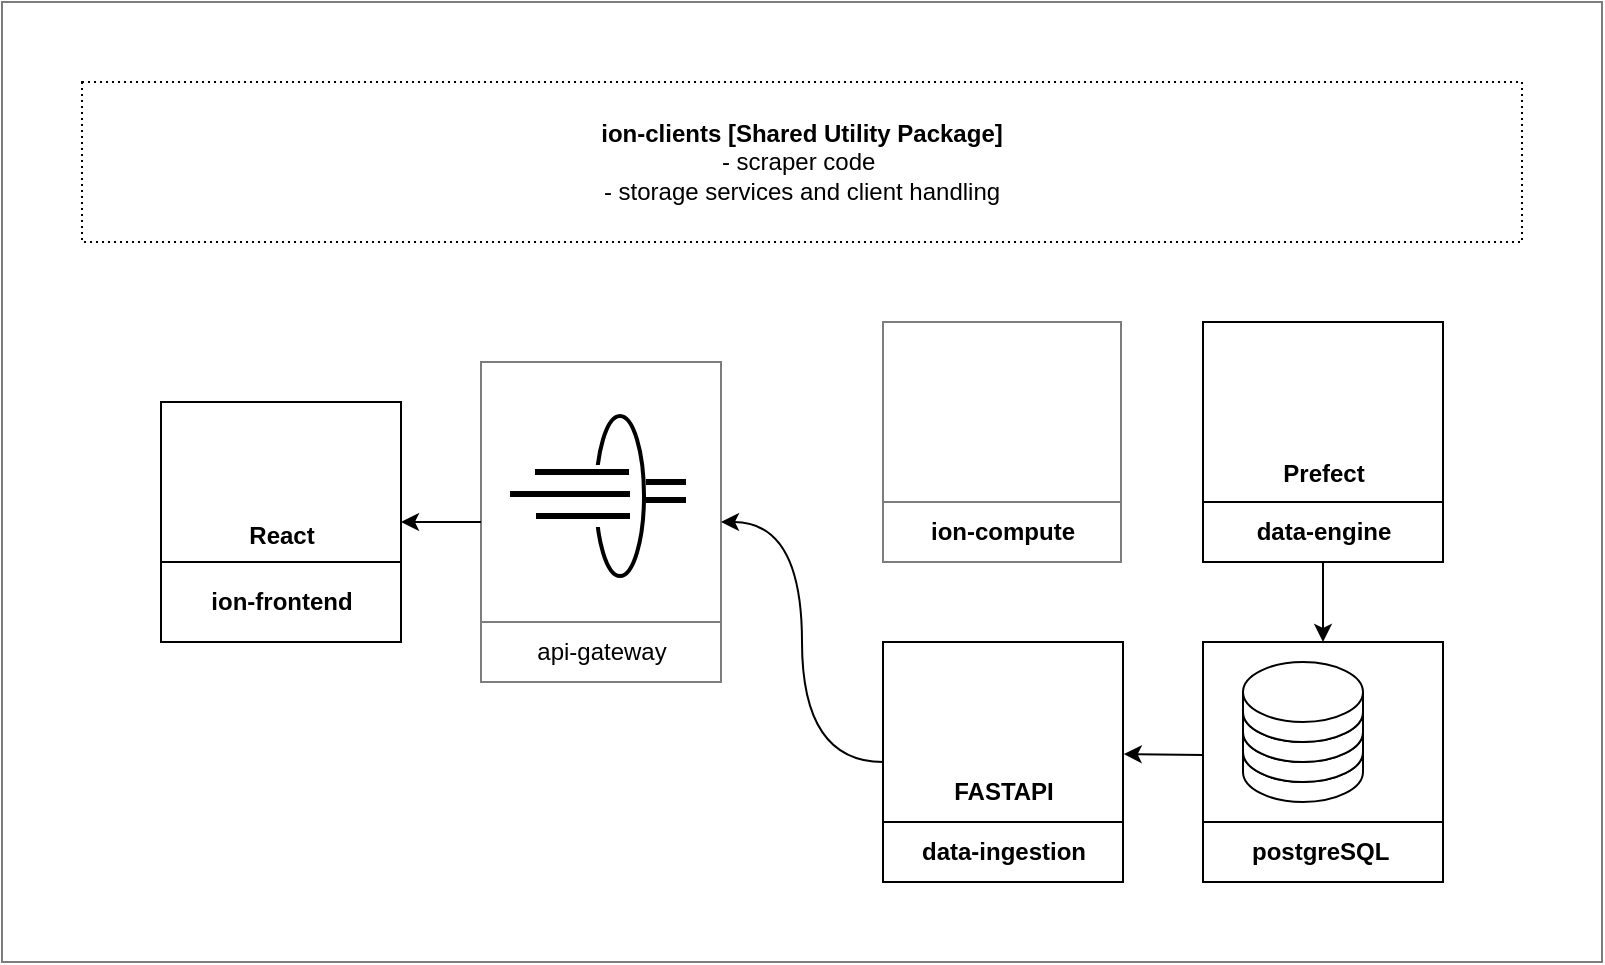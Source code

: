 <mxfile version="20.6.2" type="device"><diagram id="ExhYxQzAcuOy9JHTL2ED" name="Page-1"><mxGraphModel dx="806" dy="974" grid="1" gridSize="10" guides="1" tooltips="1" connect="1" arrows="1" fold="1" page="1" pageScale="1" pageWidth="827" pageHeight="1169" math="0" shadow="0"><root><mxCell id="0"/><mxCell id="1" parent="0"/><mxCell id="SVXWoCBxhuAYc9xkuDlU-72" value="" style="rounded=0;whiteSpace=wrap;html=1;strokeColor=#7D7D7D;strokeWidth=1;" vertex="1" parent="1"><mxGeometry x="840" y="520" width="800" height="480" as="geometry"/></mxCell><mxCell id="vQ2DJIrth9r0bhbWksOf-9" value="&lt;b&gt;ion-clients [Shared Utility Package]&lt;/b&gt;&lt;br&gt;- scraper code&amp;nbsp;&lt;br&gt;- storage services and client handling" style="rounded=0;whiteSpace=wrap;html=1;dashed=1;dashPattern=1 2;" parent="1" vertex="1"><mxGeometry x="880" y="560" width="720" height="80" as="geometry"/></mxCell><mxCell id="vQ2DJIrth9r0bhbWksOf-18" value="" style="rounded=0;whiteSpace=wrap;html=1;fontStyle=1;strokeColor=#7D7D7D;" parent="1" vertex="1"><mxGeometry x="1280.5" y="680" width="119" height="120" as="geometry"/></mxCell><mxCell id="SVXWoCBxhuAYc9xkuDlU-13" value="" style="group" vertex="1" connectable="0" parent="1"><mxGeometry x="1440.5" y="840" width="120" height="120" as="geometry"/></mxCell><mxCell id="SVXWoCBxhuAYc9xkuDlU-5" value="" style="whiteSpace=wrap;html=1;aspect=fixed;strokeColor=#000000;" vertex="1" parent="SVXWoCBxhuAYc9xkuDlU-13"><mxGeometry width="120" height="120" as="geometry"/></mxCell><mxCell id="SVXWoCBxhuAYc9xkuDlU-12" value="" style="rounded=0;whiteSpace=wrap;html=1;strokeColor=#000000;" vertex="1" parent="SVXWoCBxhuAYc9xkuDlU-13"><mxGeometry width="120" height="90" as="geometry"/></mxCell><mxCell id="SVXWoCBxhuAYc9xkuDlU-8" value="" style="shape=cylinder3;whiteSpace=wrap;html=1;boundedLbl=1;backgroundOutline=1;size=15;" vertex="1" parent="SVXWoCBxhuAYc9xkuDlU-13"><mxGeometry x="20" y="40" width="60" height="40" as="geometry"/></mxCell><mxCell id="SVXWoCBxhuAYc9xkuDlU-7" value="" style="shape=cylinder3;whiteSpace=wrap;html=1;boundedLbl=1;backgroundOutline=1;size=15;" vertex="1" parent="SVXWoCBxhuAYc9xkuDlU-13"><mxGeometry x="20" y="30" width="60" height="40" as="geometry"/></mxCell><mxCell id="SVXWoCBxhuAYc9xkuDlU-6" value="" style="shape=cylinder3;whiteSpace=wrap;html=1;boundedLbl=1;backgroundOutline=1;size=15;" vertex="1" parent="SVXWoCBxhuAYc9xkuDlU-13"><mxGeometry x="20" y="20" width="60" height="40" as="geometry"/></mxCell><mxCell id="vQ2DJIrth9r0bhbWksOf-6" value="" style="shape=cylinder3;whiteSpace=wrap;html=1;boundedLbl=1;backgroundOutline=1;size=15;" parent="SVXWoCBxhuAYc9xkuDlU-13" vertex="1"><mxGeometry x="20" y="10" width="60" height="40" as="geometry"/></mxCell><mxCell id="SVXWoCBxhuAYc9xkuDlU-3" value="" style="shape=image;verticalLabelPosition=bottom;labelBackgroundColor=default;verticalAlign=top;aspect=fixed;imageAspect=0;image=https://upload.wikimedia.org/wikipedia/commons/2/29/Postgresql_elephant.svg;" vertex="1" parent="SVXWoCBxhuAYc9xkuDlU-13"><mxGeometry x="56.5" y="35" width="48.46" height="50" as="geometry"/></mxCell><mxCell id="SVXWoCBxhuAYc9xkuDlU-10" value="postgreSQL&amp;nbsp;" style="text;html=1;strokeColor=none;fillColor=none;align=center;verticalAlign=middle;whiteSpace=wrap;rounded=0;fontStyle=1" vertex="1" parent="SVXWoCBxhuAYc9xkuDlU-13"><mxGeometry y="90" width="120" height="30" as="geometry"/></mxCell><mxCell id="SVXWoCBxhuAYc9xkuDlU-69" value="" style="shape=image;verticalLabelPosition=bottom;labelBackgroundColor=default;verticalAlign=top;aspect=fixed;imageAspect=0;image=https://cdn.thenewstack.io/media/2014/04/homepage-docker-logo.png;" vertex="1" parent="SVXWoCBxhuAYc9xkuDlU-13"><mxGeometry x="86.5" y="3" width="30.5" height="25.24" as="geometry"/></mxCell><mxCell id="SVXWoCBxhuAYc9xkuDlU-18" value="" style="group" vertex="1" connectable="0" parent="1"><mxGeometry x="1440.5" y="680" width="120" height="120" as="geometry"/></mxCell><mxCell id="SVXWoCBxhuAYc9xkuDlU-14" value="" style="whiteSpace=wrap;html=1;aspect=fixed;strokeColor=#000000;" vertex="1" parent="SVXWoCBxhuAYc9xkuDlU-18"><mxGeometry width="120" height="120" as="geometry"/></mxCell><mxCell id="SVXWoCBxhuAYc9xkuDlU-1" value="" style="shape=image;verticalLabelPosition=bottom;labelBackgroundColor=default;verticalAlign=top;aspect=fixed;imageAspect=0;image=https://cdn.cookielaw.org/logos/06aed6f4-2a95-4ea3-830f-8a58d00e95f3/a5bbb6a9-9eda-4337-911d-748d3ba8de00/e6a6f399-c126-472d-8dcb-721200063fe9/prefect-logo-gradient-navy.png;clipPath=inset(0% 83.33% 0% 0%);" vertex="1" parent="SVXWoCBxhuAYc9xkuDlU-18"><mxGeometry x="44.44" y="14.09" width="31.11" height="47.91" as="geometry"/></mxCell><mxCell id="SVXWoCBxhuAYc9xkuDlU-16" value="&lt;b&gt;Prefect&lt;/b&gt;" style="text;html=1;strokeColor=none;fillColor=none;align=center;verticalAlign=middle;whiteSpace=wrap;rounded=0;" vertex="1" parent="SVXWoCBxhuAYc9xkuDlU-18"><mxGeometry y="61" width="120" height="30" as="geometry"/></mxCell><mxCell id="SVXWoCBxhuAYc9xkuDlU-17" value="&lt;b&gt;data-engine&lt;/b&gt;" style="rounded=0;whiteSpace=wrap;html=1;strokeColor=#000000;" vertex="1" parent="SVXWoCBxhuAYc9xkuDlU-18"><mxGeometry y="90" width="120" height="30" as="geometry"/></mxCell><mxCell id="SVXWoCBxhuAYc9xkuDlU-67" value="" style="shape=image;verticalLabelPosition=bottom;labelBackgroundColor=default;verticalAlign=top;aspect=fixed;imageAspect=0;image=https://cdn.thenewstack.io/media/2014/04/homepage-docker-logo.png;" vertex="1" parent="SVXWoCBxhuAYc9xkuDlU-18"><mxGeometry x="87.5" y="2" width="30.5" height="25.24" as="geometry"/></mxCell><mxCell id="SVXWoCBxhuAYc9xkuDlU-24" value="" style="group" vertex="1" connectable="0" parent="1"><mxGeometry x="919.5" y="720" width="120" height="120" as="geometry"/></mxCell><mxCell id="SVXWoCBxhuAYc9xkuDlU-20" value="" style="whiteSpace=wrap;html=1;aspect=fixed;strokeColor=#000000;container=0;" vertex="1" parent="SVXWoCBxhuAYc9xkuDlU-24"><mxGeometry width="120" height="120" as="geometry"/></mxCell><mxCell id="SVXWoCBxhuAYc9xkuDlU-22" value="&lt;b&gt;React&lt;/b&gt;" style="text;html=1;strokeColor=none;fillColor=none;align=center;verticalAlign=middle;whiteSpace=wrap;rounded=0;container=0;" vertex="1" parent="SVXWoCBxhuAYc9xkuDlU-24"><mxGeometry y="52" width="120" height="30" as="geometry"/></mxCell><mxCell id="SVXWoCBxhuAYc9xkuDlU-23" value="&lt;b&gt;ion-frontend&lt;/b&gt;" style="rounded=0;whiteSpace=wrap;html=1;strokeColor=#000000;container=0;" vertex="1" parent="SVXWoCBxhuAYc9xkuDlU-24"><mxGeometry y="80" width="120" height="40" as="geometry"/></mxCell><mxCell id="hdRkNQ8Wkv3Grxnh5tuh-3" value="" style="shape=image;verticalLabelPosition=bottom;labelBackgroundColor=default;verticalAlign=top;aspect=fixed;imageAspect=0;image=https://upload.wikimedia.org/wikipedia/commons/thumb/a/a7/React-icon.svg/2300px-React-icon.svg.png;container=0;" parent="SVXWoCBxhuAYc9xkuDlU-24" vertex="1"><mxGeometry x="37" y="14" width="46.02" height="40" as="geometry"/></mxCell><mxCell id="SVXWoCBxhuAYc9xkuDlU-60" value="" style="shape=image;verticalLabelPosition=bottom;labelBackgroundColor=default;verticalAlign=top;aspect=fixed;imageAspect=0;image=https://cdn.thenewstack.io/media/2014/04/homepage-docker-logo.png;" vertex="1" parent="SVXWoCBxhuAYc9xkuDlU-24"><mxGeometry x="86.5" y="3" width="30.5" height="25.24" as="geometry"/></mxCell><mxCell id="SVXWoCBxhuAYc9xkuDlU-31" value="" style="group" vertex="1" connectable="0" parent="1"><mxGeometry x="1280.5" y="840" width="120" height="120" as="geometry"/></mxCell><mxCell id="SVXWoCBxhuAYc9xkuDlU-27" value="" style="whiteSpace=wrap;html=1;aspect=fixed;strokeColor=#000000;container=0;" vertex="1" parent="SVXWoCBxhuAYc9xkuDlU-31"><mxGeometry width="120" height="120" as="geometry"/></mxCell><mxCell id="SVXWoCBxhuAYc9xkuDlU-28" value="&lt;b&gt;FASTAPI&lt;/b&gt;" style="text;html=1;strokeColor=none;fillColor=none;align=center;verticalAlign=middle;whiteSpace=wrap;rounded=0;container=0;" vertex="1" parent="SVXWoCBxhuAYc9xkuDlU-31"><mxGeometry y="60" width="120" height="30" as="geometry"/></mxCell><mxCell id="SVXWoCBxhuAYc9xkuDlU-29" value="&lt;b&gt;data-ingestion&lt;/b&gt;" style="rounded=0;whiteSpace=wrap;html=1;strokeColor=#000000;container=0;" vertex="1" parent="SVXWoCBxhuAYc9xkuDlU-31"><mxGeometry y="90" width="120" height="30" as="geometry"/></mxCell><mxCell id="SVXWoCBxhuAYc9xkuDlU-25" value="" style="shape=image;verticalLabelPosition=bottom;labelBackgroundColor=default;verticalAlign=top;aspect=fixed;imageAspect=0;image=https://pbs.twimg.com/profile_images/1417542931209199621/fWMEIB5j_400x400.jpg;" vertex="1" parent="SVXWoCBxhuAYc9xkuDlU-31"><mxGeometry x="35" y="10" width="50" height="50" as="geometry"/></mxCell><mxCell id="SVXWoCBxhuAYc9xkuDlU-68" value="" style="shape=image;verticalLabelPosition=bottom;labelBackgroundColor=default;verticalAlign=top;aspect=fixed;imageAspect=0;image=https://cdn.thenewstack.io/media/2014/04/homepage-docker-logo.png;" vertex="1" parent="SVXWoCBxhuAYc9xkuDlU-31"><mxGeometry x="86.5" y="3" width="30.5" height="25.24" as="geometry"/></mxCell><mxCell id="SVXWoCBxhuAYc9xkuDlU-35" style="edgeStyle=orthogonalEdgeStyle;rounded=0;orthogonalLoop=1;jettySize=auto;html=1;exitX=0.5;exitY=1;exitDx=0;exitDy=0;entryX=0.5;entryY=0;entryDx=0;entryDy=0;" edge="1" parent="1" source="SVXWoCBxhuAYc9xkuDlU-17" target="SVXWoCBxhuAYc9xkuDlU-12"><mxGeometry relative="1" as="geometry"/></mxCell><mxCell id="SVXWoCBxhuAYc9xkuDlU-37" value="" style="endArrow=classic;html=1;rounded=0;exitX=0;exitY=0.628;exitDx=0;exitDy=0;entryX=1.003;entryY=0.467;entryDx=0;entryDy=0;entryPerimeter=0;exitPerimeter=0;" edge="1" parent="1" source="SVXWoCBxhuAYc9xkuDlU-12" target="SVXWoCBxhuAYc9xkuDlU-27"><mxGeometry width="50" height="50" relative="1" as="geometry"><mxPoint x="1310.5" y="870" as="sourcePoint"/><mxPoint x="1360.5" y="820" as="targetPoint"/></mxGeometry></mxCell><mxCell id="SVXWoCBxhuAYc9xkuDlU-50" value="" style="group" vertex="1" connectable="0" parent="1"><mxGeometry x="1079.5" y="700" width="120" height="160" as="geometry"/></mxCell><mxCell id="SVXWoCBxhuAYc9xkuDlU-38" value="" style="rounded=0;whiteSpace=wrap;html=1;strokeColor=#7D7D7D;" vertex="1" parent="SVXWoCBxhuAYc9xkuDlU-50"><mxGeometry width="120" height="160" as="geometry"/></mxCell><mxCell id="SVXWoCBxhuAYc9xkuDlU-47" value="" style="group" vertex="1" connectable="0" parent="SVXWoCBxhuAYc9xkuDlU-50"><mxGeometry x="14.5" y="27" width="88" height="80" as="geometry"/></mxCell><mxCell id="SVXWoCBxhuAYc9xkuDlU-39" value="" style="ellipse;whiteSpace=wrap;html=1;strokeColor=#000000;strokeWidth=2;" vertex="1" parent="SVXWoCBxhuAYc9xkuDlU-47"><mxGeometry x="43" width="24" height="80" as="geometry"/></mxCell><mxCell id="SVXWoCBxhuAYc9xkuDlU-41" value="" style="rounded=0;whiteSpace=wrap;html=1;strokeColor=#FFFFFF;" vertex="1" parent="SVXWoCBxhuAYc9xkuDlU-47"><mxGeometry x="41" y="25" width="10" height="30" as="geometry"/></mxCell><mxCell id="SVXWoCBxhuAYc9xkuDlU-42" value="" style="endArrow=none;html=1;strokeWidth=3;curved=1;" edge="1" parent="SVXWoCBxhuAYc9xkuDlU-47"><mxGeometry width="50" height="50" relative="1" as="geometry"><mxPoint x="12.5" y="28" as="sourcePoint"/><mxPoint x="59.5" y="28" as="targetPoint"/></mxGeometry></mxCell><mxCell id="SVXWoCBxhuAYc9xkuDlU-43" value="" style="endArrow=none;html=1;strokeWidth=3;curved=1;" edge="1" parent="SVXWoCBxhuAYc9xkuDlU-47"><mxGeometry width="50" height="50" relative="1" as="geometry"><mxPoint y="39" as="sourcePoint"/><mxPoint x="60" y="39" as="targetPoint"/></mxGeometry></mxCell><mxCell id="SVXWoCBxhuAYc9xkuDlU-44" value="" style="endArrow=none;html=1;strokeWidth=3;curved=1;" edge="1" parent="SVXWoCBxhuAYc9xkuDlU-47"><mxGeometry width="50" height="50" relative="1" as="geometry"><mxPoint x="13" y="50" as="sourcePoint"/><mxPoint x="60" y="50" as="targetPoint"/></mxGeometry></mxCell><mxCell id="SVXWoCBxhuAYc9xkuDlU-45" value="" style="endArrow=none;html=1;strokeWidth=3;curved=1;" edge="1" parent="SVXWoCBxhuAYc9xkuDlU-47"><mxGeometry width="50" height="50" relative="1" as="geometry"><mxPoint x="68" y="33" as="sourcePoint"/><mxPoint x="88" y="33" as="targetPoint"/></mxGeometry></mxCell><mxCell id="SVXWoCBxhuAYc9xkuDlU-46" value="" style="endArrow=none;html=1;strokeWidth=3;curved=1;" edge="1" parent="SVXWoCBxhuAYc9xkuDlU-47"><mxGeometry width="50" height="50" relative="1" as="geometry"><mxPoint x="68" y="42" as="sourcePoint"/><mxPoint x="88" y="42" as="targetPoint"/></mxGeometry></mxCell><mxCell id="SVXWoCBxhuAYc9xkuDlU-48" value="api-gateway" style="rounded=0;whiteSpace=wrap;html=1;strokeColor=#7D7D7D;strokeWidth=1;" vertex="1" parent="SVXWoCBxhuAYc9xkuDlU-50"><mxGeometry y="130" width="120" height="30" as="geometry"/></mxCell><mxCell id="SVXWoCBxhuAYc9xkuDlU-52" value="" style="endArrow=classic;html=1;strokeWidth=1;curved=1;entryX=1;entryY=0.5;entryDx=0;entryDy=0;exitX=0;exitY=0.5;exitDx=0;exitDy=0;" edge="1" parent="1" source="SVXWoCBxhuAYc9xkuDlU-38" target="SVXWoCBxhuAYc9xkuDlU-20"><mxGeometry width="50" height="50" relative="1" as="geometry"><mxPoint x="1159.5" y="710" as="sourcePoint"/><mxPoint x="1209.5" y="660" as="targetPoint"/></mxGeometry></mxCell><mxCell id="SVXWoCBxhuAYc9xkuDlU-53" style="edgeStyle=orthogonalEdgeStyle;curved=1;orthogonalLoop=1;jettySize=auto;html=1;entryX=1;entryY=0.5;entryDx=0;entryDy=0;strokeWidth=1;" edge="1" parent="1" source="SVXWoCBxhuAYc9xkuDlU-27" target="SVXWoCBxhuAYc9xkuDlU-38"><mxGeometry relative="1" as="geometry"/></mxCell><mxCell id="SVXWoCBxhuAYc9xkuDlU-55" value="ion-compute" style="rounded=0;whiteSpace=wrap;html=1;fontStyle=1;strokeColor=#7D7D7D;" vertex="1" parent="1"><mxGeometry x="1280.5" y="770" width="119" height="30" as="geometry"/></mxCell></root></mxGraphModel></diagram></mxfile>